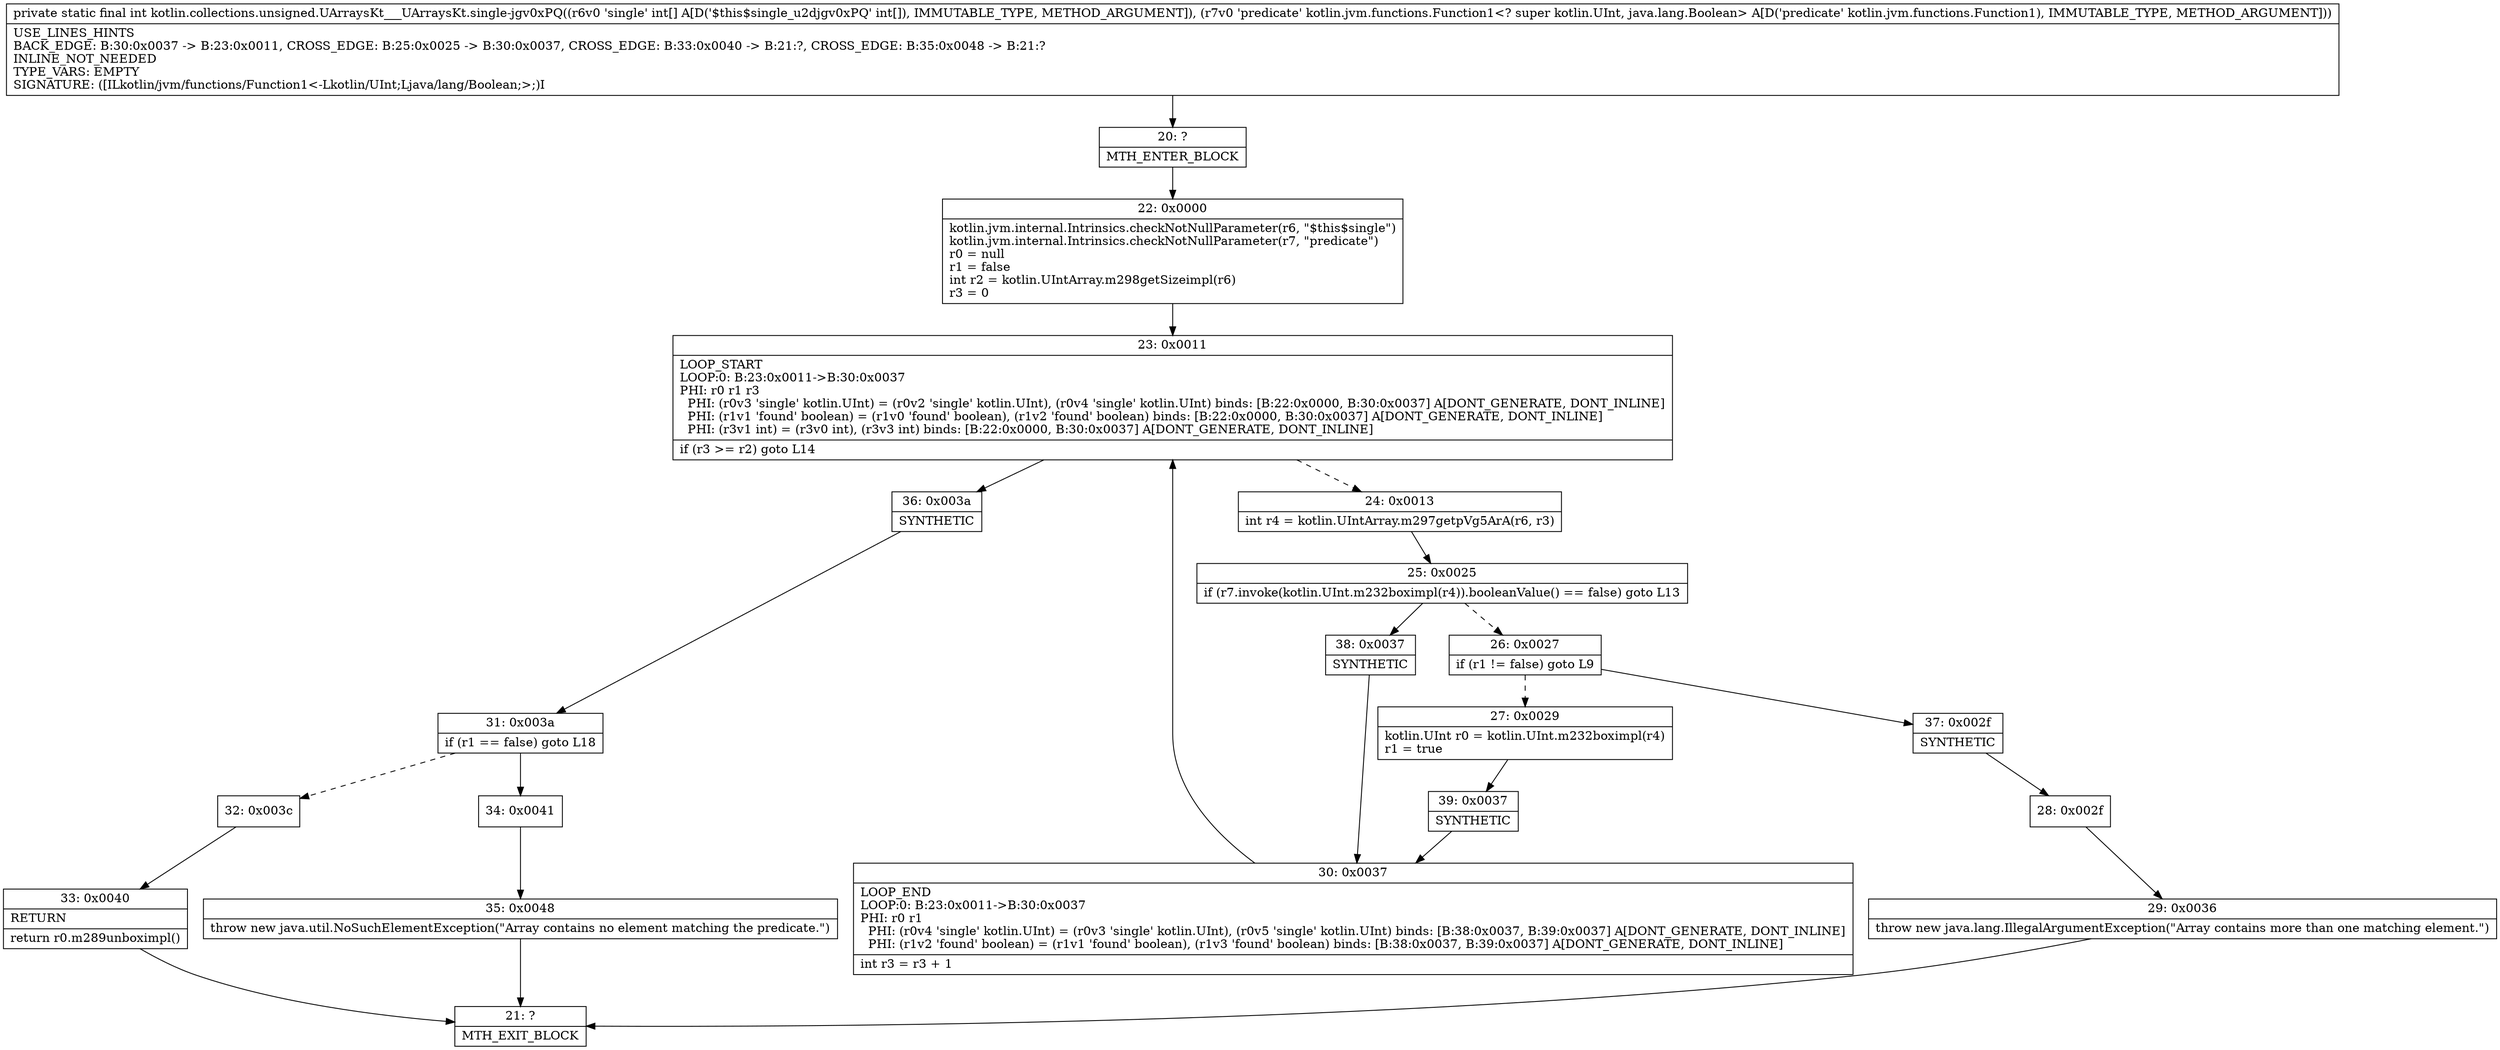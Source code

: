 digraph "CFG forkotlin.collections.unsigned.UArraysKt___UArraysKt.single\-jgv0xPQ([ILkotlin\/jvm\/functions\/Function1;)I" {
Node_20 [shape=record,label="{20\:\ ?|MTH_ENTER_BLOCK\l}"];
Node_22 [shape=record,label="{22\:\ 0x0000|kotlin.jvm.internal.Intrinsics.checkNotNullParameter(r6, \"$this$single\")\lkotlin.jvm.internal.Intrinsics.checkNotNullParameter(r7, \"predicate\")\lr0 = null\lr1 = false\lint r2 = kotlin.UIntArray.m298getSizeimpl(r6)\lr3 = 0\l}"];
Node_23 [shape=record,label="{23\:\ 0x0011|LOOP_START\lLOOP:0: B:23:0x0011\-\>B:30:0x0037\lPHI: r0 r1 r3 \l  PHI: (r0v3 'single' kotlin.UInt) = (r0v2 'single' kotlin.UInt), (r0v4 'single' kotlin.UInt) binds: [B:22:0x0000, B:30:0x0037] A[DONT_GENERATE, DONT_INLINE]\l  PHI: (r1v1 'found' boolean) = (r1v0 'found' boolean), (r1v2 'found' boolean) binds: [B:22:0x0000, B:30:0x0037] A[DONT_GENERATE, DONT_INLINE]\l  PHI: (r3v1 int) = (r3v0 int), (r3v3 int) binds: [B:22:0x0000, B:30:0x0037] A[DONT_GENERATE, DONT_INLINE]\l|if (r3 \>= r2) goto L14\l}"];
Node_24 [shape=record,label="{24\:\ 0x0013|int r4 = kotlin.UIntArray.m297getpVg5ArA(r6, r3)\l}"];
Node_25 [shape=record,label="{25\:\ 0x0025|if (r7.invoke(kotlin.UInt.m232boximpl(r4)).booleanValue() == false) goto L13\l}"];
Node_26 [shape=record,label="{26\:\ 0x0027|if (r1 != false) goto L9\l}"];
Node_27 [shape=record,label="{27\:\ 0x0029|kotlin.UInt r0 = kotlin.UInt.m232boximpl(r4)\lr1 = true\l}"];
Node_39 [shape=record,label="{39\:\ 0x0037|SYNTHETIC\l}"];
Node_30 [shape=record,label="{30\:\ 0x0037|LOOP_END\lLOOP:0: B:23:0x0011\-\>B:30:0x0037\lPHI: r0 r1 \l  PHI: (r0v4 'single' kotlin.UInt) = (r0v3 'single' kotlin.UInt), (r0v5 'single' kotlin.UInt) binds: [B:38:0x0037, B:39:0x0037] A[DONT_GENERATE, DONT_INLINE]\l  PHI: (r1v2 'found' boolean) = (r1v1 'found' boolean), (r1v3 'found' boolean) binds: [B:38:0x0037, B:39:0x0037] A[DONT_GENERATE, DONT_INLINE]\l|int r3 = r3 + 1\l}"];
Node_37 [shape=record,label="{37\:\ 0x002f|SYNTHETIC\l}"];
Node_28 [shape=record,label="{28\:\ 0x002f}"];
Node_29 [shape=record,label="{29\:\ 0x0036|throw new java.lang.IllegalArgumentException(\"Array contains more than one matching element.\")\l}"];
Node_21 [shape=record,label="{21\:\ ?|MTH_EXIT_BLOCK\l}"];
Node_38 [shape=record,label="{38\:\ 0x0037|SYNTHETIC\l}"];
Node_36 [shape=record,label="{36\:\ 0x003a|SYNTHETIC\l}"];
Node_31 [shape=record,label="{31\:\ 0x003a|if (r1 == false) goto L18\l}"];
Node_32 [shape=record,label="{32\:\ 0x003c}"];
Node_33 [shape=record,label="{33\:\ 0x0040|RETURN\l|return r0.m289unboximpl()\l}"];
Node_34 [shape=record,label="{34\:\ 0x0041}"];
Node_35 [shape=record,label="{35\:\ 0x0048|throw new java.util.NoSuchElementException(\"Array contains no element matching the predicate.\")\l}"];
MethodNode[shape=record,label="{private static final int kotlin.collections.unsigned.UArraysKt___UArraysKt.single\-jgv0xPQ((r6v0 'single' int[] A[D('$this$single_u2djgv0xPQ' int[]), IMMUTABLE_TYPE, METHOD_ARGUMENT]), (r7v0 'predicate' kotlin.jvm.functions.Function1\<? super kotlin.UInt, java.lang.Boolean\> A[D('predicate' kotlin.jvm.functions.Function1), IMMUTABLE_TYPE, METHOD_ARGUMENT]))  | USE_LINES_HINTS\lBACK_EDGE: B:30:0x0037 \-\> B:23:0x0011, CROSS_EDGE: B:25:0x0025 \-\> B:30:0x0037, CROSS_EDGE: B:33:0x0040 \-\> B:21:?, CROSS_EDGE: B:35:0x0048 \-\> B:21:?\lINLINE_NOT_NEEDED\lTYPE_VARS: EMPTY\lSIGNATURE: ([ILkotlin\/jvm\/functions\/Function1\<\-Lkotlin\/UInt;Ljava\/lang\/Boolean;\>;)I\l}"];
MethodNode -> Node_20;Node_20 -> Node_22;
Node_22 -> Node_23;
Node_23 -> Node_24[style=dashed];
Node_23 -> Node_36;
Node_24 -> Node_25;
Node_25 -> Node_26[style=dashed];
Node_25 -> Node_38;
Node_26 -> Node_27[style=dashed];
Node_26 -> Node_37;
Node_27 -> Node_39;
Node_39 -> Node_30;
Node_30 -> Node_23;
Node_37 -> Node_28;
Node_28 -> Node_29;
Node_29 -> Node_21;
Node_38 -> Node_30;
Node_36 -> Node_31;
Node_31 -> Node_32[style=dashed];
Node_31 -> Node_34;
Node_32 -> Node_33;
Node_33 -> Node_21;
Node_34 -> Node_35;
Node_35 -> Node_21;
}

